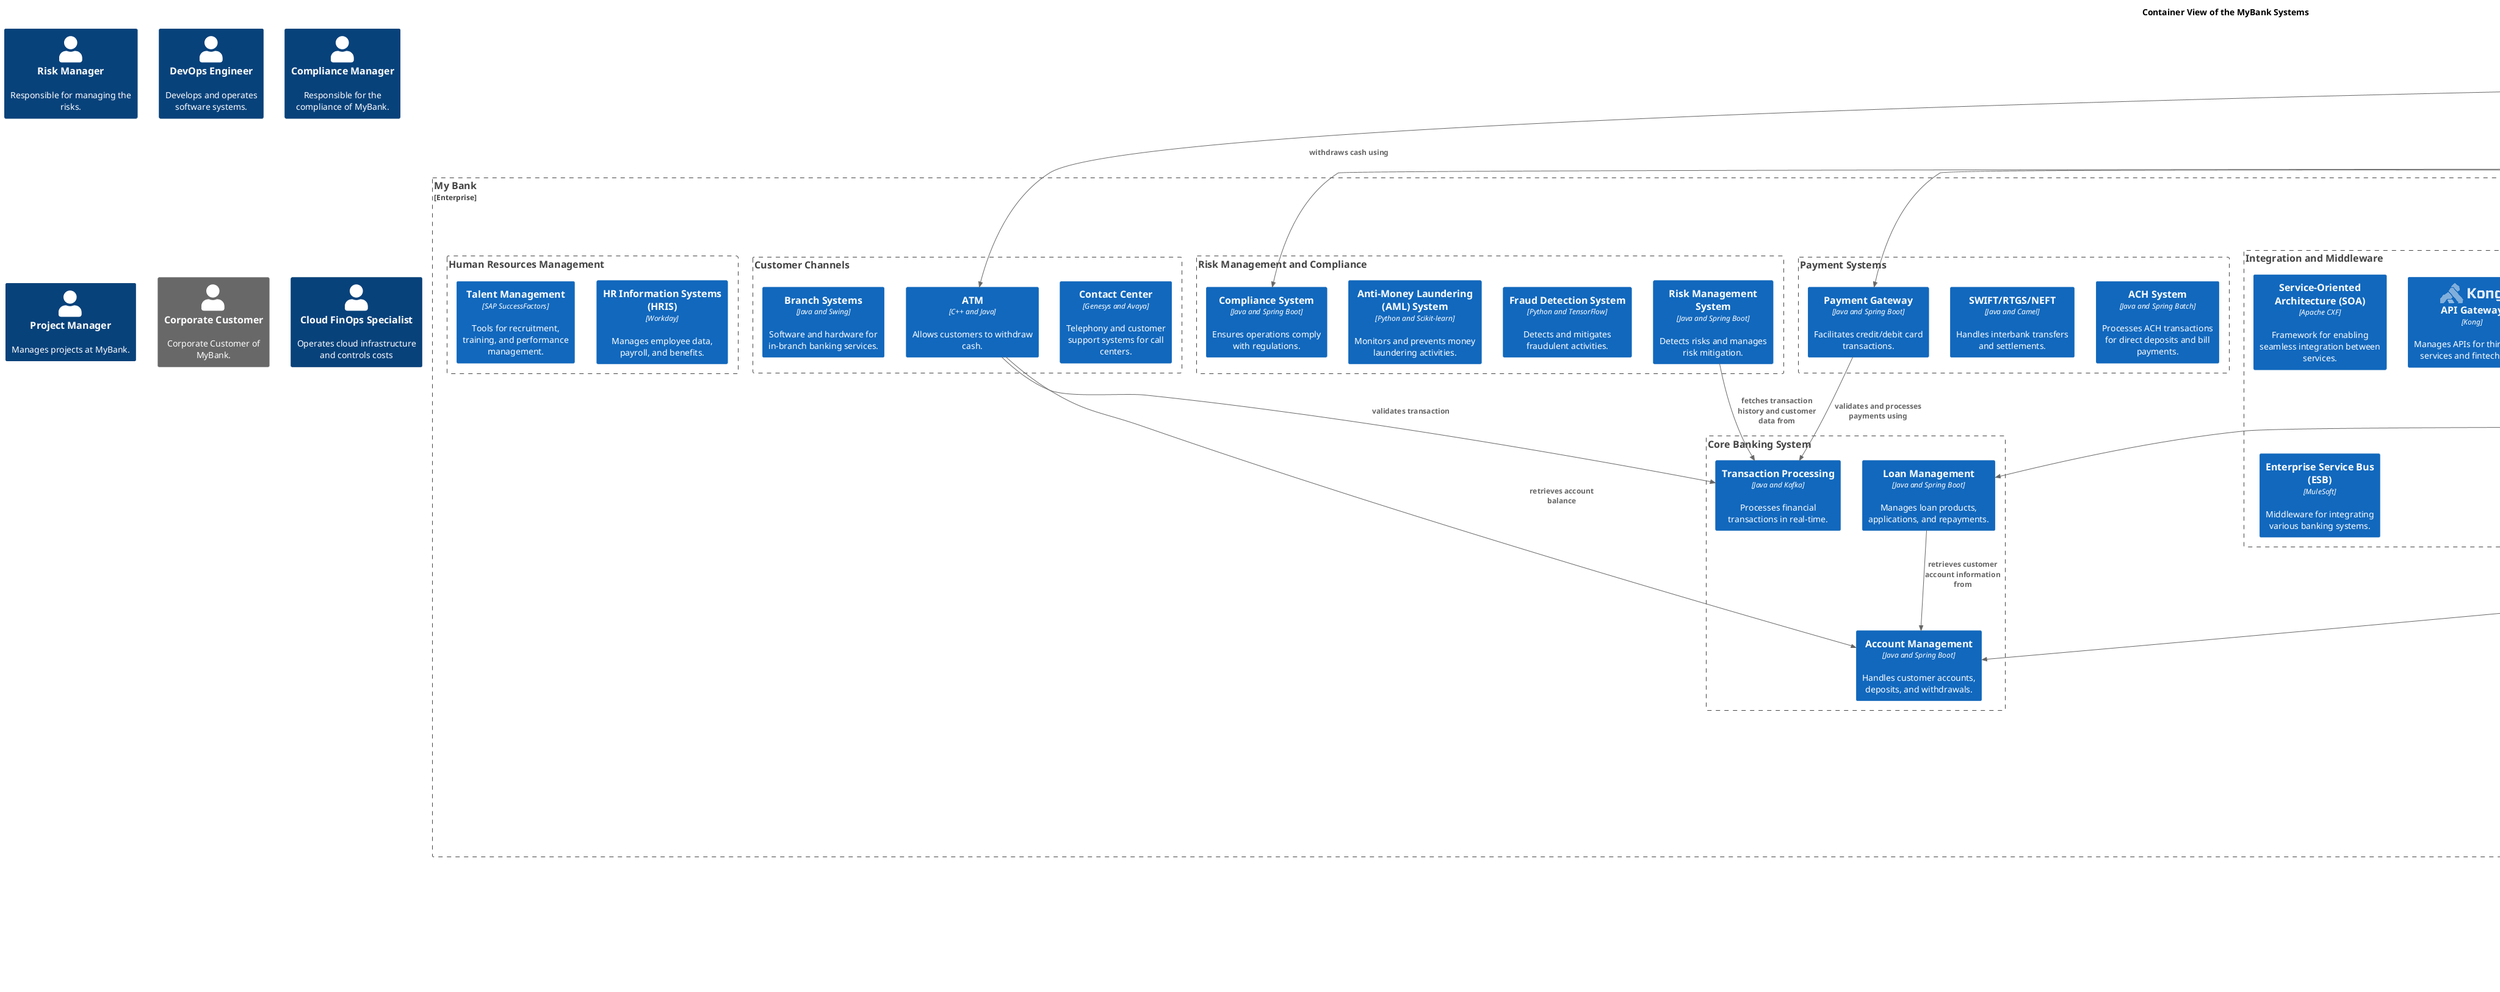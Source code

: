 @startuml container-view
!include <C4/C4_Container.puml>
!include <awslib14/AWSCommon>
!include <awslib14/AWSC4Integration>
!include <azure/AzureCommon>
!include <azure/AzureC4Integration>
!include <tupadr3/common>
!include <logos/kong>


LAYOUT_TOP_DOWN()




title Container View of the MyBank Systems
Enterprise_Boundary(mybank_mybankPlc, "My Bank") {
  Boundary(mybank_dataManagement_contextBoundary, "Data Management and Analytics") {
    System(mybank_dataManagement_bigDataAnalyticsSystem, "Big Data Analytics", $descr="Advanced analytics for predictive modeling.", $type="Hadoop and Spark")
    System(mybank_dataManagement_businessIntelligenceSystem, "Business Intelligence (BI)", $descr="Provides tools for reporting and data analysis.", $type="Tableau and Python")
    System(mybank_dataManagement_dataWarehouseSystem, "Data Warehouse", $descr="Central repository for storing large volumes of data.", $type="AWS Redshift", $sprite="Redshift")
  }
  Boundary(mybank_digitalBanking_contextBoundary, "Digital Banking") {
    System_Boundary(mybank_digitalBanking_internetBankingSystem, "Internet Banking System") {
      Container(mybank_digitalBanking_mobileApp, "Mobile App", $descr="Provides limited internet banking functionality to customers via mobile devices.", $techn="ClojureScript and Reagent")
      Container(mybank_digitalBanking_webApp, "Web Application", $descr="Delivers the static content and the internet banking single-page application.", $techn="Clojure and Luminus")
      ContainerDb(mybank_digitalBanking_database, "Database", $descr="Stores user registration, authentication, and access logs.", $techn="Datomic")
      Container(mybank_digitalBanking_apiApplication, "API Application", $descr="Provides internet banking functionality via a RESTful JSON/HTTPS API.", $techn="Clojure and Liberator")
      Container(mybank_digitalBanking_singlePageApp, "Single-Page Application", $descr="Provides internet banking functionality to customers via their web browser.", $techn="ClojureScript and Re-Frame")
    }
    System(mybank_digitalBanking_digitalWalletsSystem, "Digital Wallets", $descr="Supports digital wallet integration and mobile payments.", $type="Node.js and Express")
  }
  Boundary(mybank_financialManagement_contextBoundary, "Financial Management") {
    System(mybank_financialManagement_treasuryManagementSystem, "Treasury Management", $descr="Manages liquidity, investments, and risk in the treasury function.", $type="Kyriba")
    System(mybank_financialManagement_expenseManagementSystem, "Expense Management", $descr="Tracks and manages expenses.", $type="Concur")
    System(mybank_financialManagement_generalLedgerSystem, "General Ledger", $descr="Comprehensive financial accounting and reporting system.", $type="Oracle Financials")
  }
  Boundary(mybank_projectManagement_contextBoundary, "Project Management and Development") {
    System(mybank_projectManagement_devPlatforms, "Development Platforms", $descr="Tools for software development, testing, and deployment.", $type="Jenkins and GitLab")
    System(mybank_projectManagement_projectManagementTools, "Project Management Tools", $descr="Platforms for planning, executing, and tracking projects.", $type="Jira", $sprite="jira")
  }
  Boundary(mybank_customerChannels_contextBoundary, "Customer Channels") {
    System(mybank_customerChannels_contactCenterSystem, "Contact Center", $descr="Telephony and customer support systems for call centers.", $type="Genesys and Avaya")
    System(mybank_customerChannels_atm, "ATM", $descr="Allows customers to withdraw cash.", $type="C++ and Java")
    System(mybank_customerChannels_branchSystems, "Branch Systems", $descr="Software and hardware for in-branch banking services.", $type="Java and Swing")
  }
  Boundary(mybank_integrationMiddlewareContext, "Integration and Middleware") {
    System(mybank_integrationMiddleware_soa, "Service-Oriented Architecture (SOA)", $descr="Framework for enabling seamless integration between services.", $type="Apache CXF")
    System(mybank_integrationMiddleware_apiGateway, "API Gateway", $descr="Manages APIs for third-party services and fintech apps.", $type="Kong", $sprite="kong")
    System(mybank_integrationMiddleware_esb, "Enterprise Service Bus (ESB)", $descr="Middleware for integrating various banking systems.", $type="MuleSoft")
  }
  Boundary(mybank_itManagement_contextBoundary, "IT Management") {
    System(mybank_infrastructureManagement_itInfrastructureSystem, "IT Infrastructure", $descr="Hardware and software resources, including servers and networking.", $type="VMware and Cisco")
    System(mybank_infrastructureManagement_cloudServicesSystem, "Cloud Services", $descr="Cloud computing resources for scalability and flexibility.", $type="AWS and Azure")
    System(mybank_infrastructureManagement_systemMonitoringSystem, "System Monitoring", $descr="Monitors system performance and health.", $type="Nagios and Prometheus")
  }
  Boundary(mybank_compliance_contextBoundary, "Risk Management and Compliance") {
    System(mybank_compliance_riskManagementSystem, "Risk Management System", $descr="Detects risks and manages risk mitigation.", $type="Java and Spring Boot")
    System(mybank_compliance_fraudDetectionSystem, "Fraud Detection System", $descr="Detects and mitigates fraudulent activities.", $type="Python and TensorFlow")
    System(mybank_compliance_amlSystem, "Anti-Money Laundering (AML) System", $descr="Monitors and prevents money laundering activities.", $type="Python and Scikit-learn")
    System(mybank_compliance_complianceSystem, "Compliance System", $descr="Ensures operations comply with regulations.", $type="Java and Spring Boot")
  }
  System_Ext(mybank_emailSystem, "E-mail System", $descr="The internal Microsoft Exchange email system.")
  Boundary(mybank_security_contextBoundary, "Security") {
    System(mybank_security_identityAccessManagementSystem, "Identity and Access Management (IAM)", $descr="Manages secure access to systems and data.", $type="OAuth 2.0 and OpenID Connect")
    System(mybank_security_cybersecuritySystem, "Cybersecurity", $descr="Protects against cyber threats.", $type="Snort and Suricata")
    System(mybank_security_disasterRecoverySystem, "Disaster Recovery", $descr="Ensures business continuity in case of a disaster.", $type="AWS Backup and DRaaS")
  }
  Boundary(mybank_payment_contextBoundary, "Payment Systems") {
    System(mybank_payment_achSystem, "ACH System", $descr="Processes ACH transactions for direct deposits and bill payments.", $type="Java and Spring Batch")
    System(mybank_payment_swiftRtgsNeftSystem, "SWIFT/RTGS/NEFT", $descr="Handles interbank transfers and settlements.", $type="Java and Camel")
    System(mybank_payment_paymentGatewaySystem, "Payment Gateway", $descr="Facilitates credit/debit card transactions.", $type="Java and Spring Boot")
  }
  Boundary(mybank_coreBanking_contextBoundary, "Core Banking System") {
    System(mybank_coreBanking_transactionProcessingSystem, "Transaction Processing", $descr="Processes financial transactions in real-time.", $type="Java and Kafka")
    System(mybank_coreBanking_loanManagementSystem, "Loan Management", $descr="Manages loan products, applications, and repayments.", $type="Java and Spring Boot")
    System(mybank_coreBanking_accountManagementSystem, "Account Management", $descr="Handles customer accounts, deposits, and withdrawals.", $type="Java and Spring Boot")
  }
  Boundary(mybank_humanResources_contextBoundary, "Human Resources Management") {
    System(mybank_humanResources_hris, "HR Information Systems (HRIS)", $descr="Manages employee data, payroll, and benefits.", $type="Workday")
    System(mybank_humanResources_talentManagementSystem, "Talent Management", $descr="Tools for recruitment, training, and performance management.", $type="SAP SuccessFactors")
  }
}
Person(mybank_userRole_customerServiceStaff, "Customer Service Staff", $descr="Customer service staff within the bank.")
Person_Ext(mybank_userRole_personalCustomer, "Personal Customer", $descr="Personal Customer of MyBank.")
Person(mybank_compliance_riskManager, "Risk Manager", $descr="Responsible for managing the risks.")
Person(mybank_projectManagement_devopsEngineer, "DevOps Engineer", $descr="Develops and operates software systems.")
Person(mybank_compliance_complianceManager, "Compliance Manager", $descr="Responsible for the compliance of MyBank.")
Person(mybank_userRole_backofficeStaff, "Backoffice Staff", $descr="Administration and support staff within the bank.")
Person(mybank_projectManagement_projectManager, "Project Manager", $descr="Manages projects at MyBank.")
Person_Ext(mybank_userRole_corporateCustomer, "Corporate Customer", $descr="Corporate Customer of MyBank.")
Person(mybank_itManagement_cloudSolutionArchitect, "Cloud FinOps Specialist", $descr="Operates cloud infrastructure and controls costs")
Rel(mybank_digitalBanking_apiApplication, mybank_coreBanking_accountManagementSystem, "makes API calls to", $techn="REST")
Rel(mybank_payment_paymentGatewaySystem, mybank_coreBanking_transactionProcessingSystem, "validates and processes payments using")
Rel(mybank_digitalBanking_apiApplication, mybank_emailSystem, "sends e-mail using")
Rel(mybank_userRole_personalCustomer, mybank_customerChannels_atm, "withdraws cash using")
Rel(mybank_userRole_backofficeStaff, mybank_compliance_complianceSystem, "assesses customer risk for loan approval using")
Rel(mybank_digitalBanking_mobileApp, mybank_digitalBanking_apiApplication, "makes API calls to", $techn="Transit/HTTPS")
Rel(mybank_userRole_backofficeStaff, mybank_payment_paymentGatewaySystem, "validates and processes payments using")
Rel(mybank_customerChannels_atm, mybank_coreBanking_accountManagementSystem, "retrieves account balance")
Rel(mybank_coreBanking_loanManagementSystem, mybank_coreBanking_accountManagementSystem, "retrieves customer account information from")
Rel(mybank_userRole_backofficeStaff, mybank_coreBanking_loanManagementSystem, "processes loan applications and updates loan status using")
Rel(mybank_customerChannels_atm, mybank_coreBanking_transactionProcessingSystem, "validates transaction")
Rel(mybank_digitalBanking_apiApplication, mybank_digitalBanking_database, "reads from and writes to", $techn="Datalog")
Rel(mybank_emailSystem, mybank_userRole_personalCustomer, "sends e-mail to")
Rel(mybank_userRole_customerServiceStaff, mybank_emailSystem, "sends and receives customer communication using")
Rel(mybank_userRole_personalCustomer, mybank_digitalBanking_webApp, "visits bigbank.com/ib using", $techn="HTTPS")
Rel(mybank_compliance_riskManagementSystem, mybank_coreBanking_transactionProcessingSystem, "fetches transaction history and customer data from")
Rel(mybank_userRole_personalCustomer, mybank_digitalBanking_mobileApp, "views account balances and makes payments using")
Rel(mybank_userRole_personalCustomer, mybank_userRole_customerServiceStaff, "asks questions to")
Rel(mybank_userRole_personalCustomer, mybank_digitalBanking_singlePageApp, "views account balances and makes payments using")
SHOW_LEGEND()
@enduml
